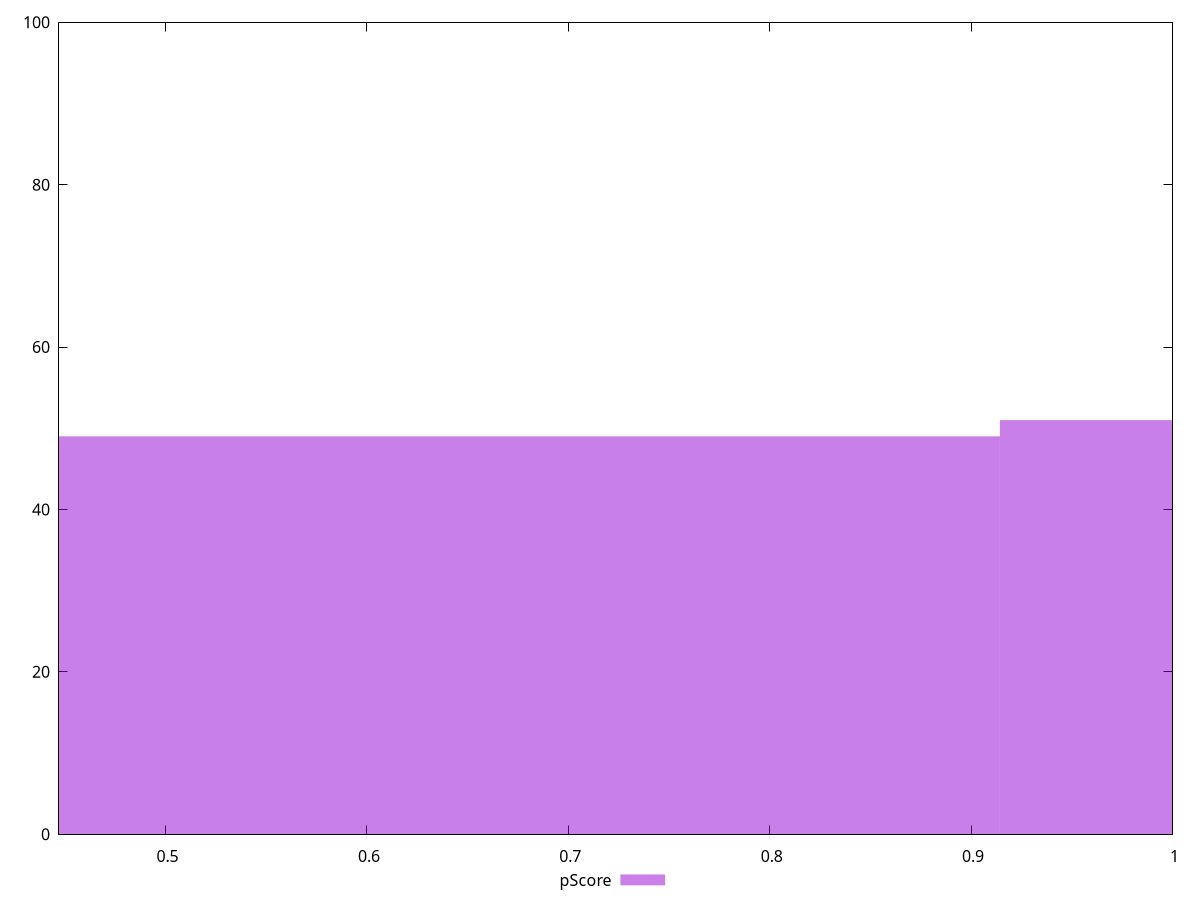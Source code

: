 reset

$pScore <<EOF
0.6095307149772954 49
1.2190614299545908 51
EOF

set key outside below
set boxwidth 0.6095307149772954
set xrange [0.4470588235294118:1]
set yrange [0:100]
set trange [0:100]
set style fill transparent solid 0.5 noborder
set terminal svg size 640, 490 enhanced background rgb 'white'
set output "reprap/offscreen-images/samples/pages+cached/pScore/histogram.svg"

plot $pScore title "pScore" with boxes

reset

